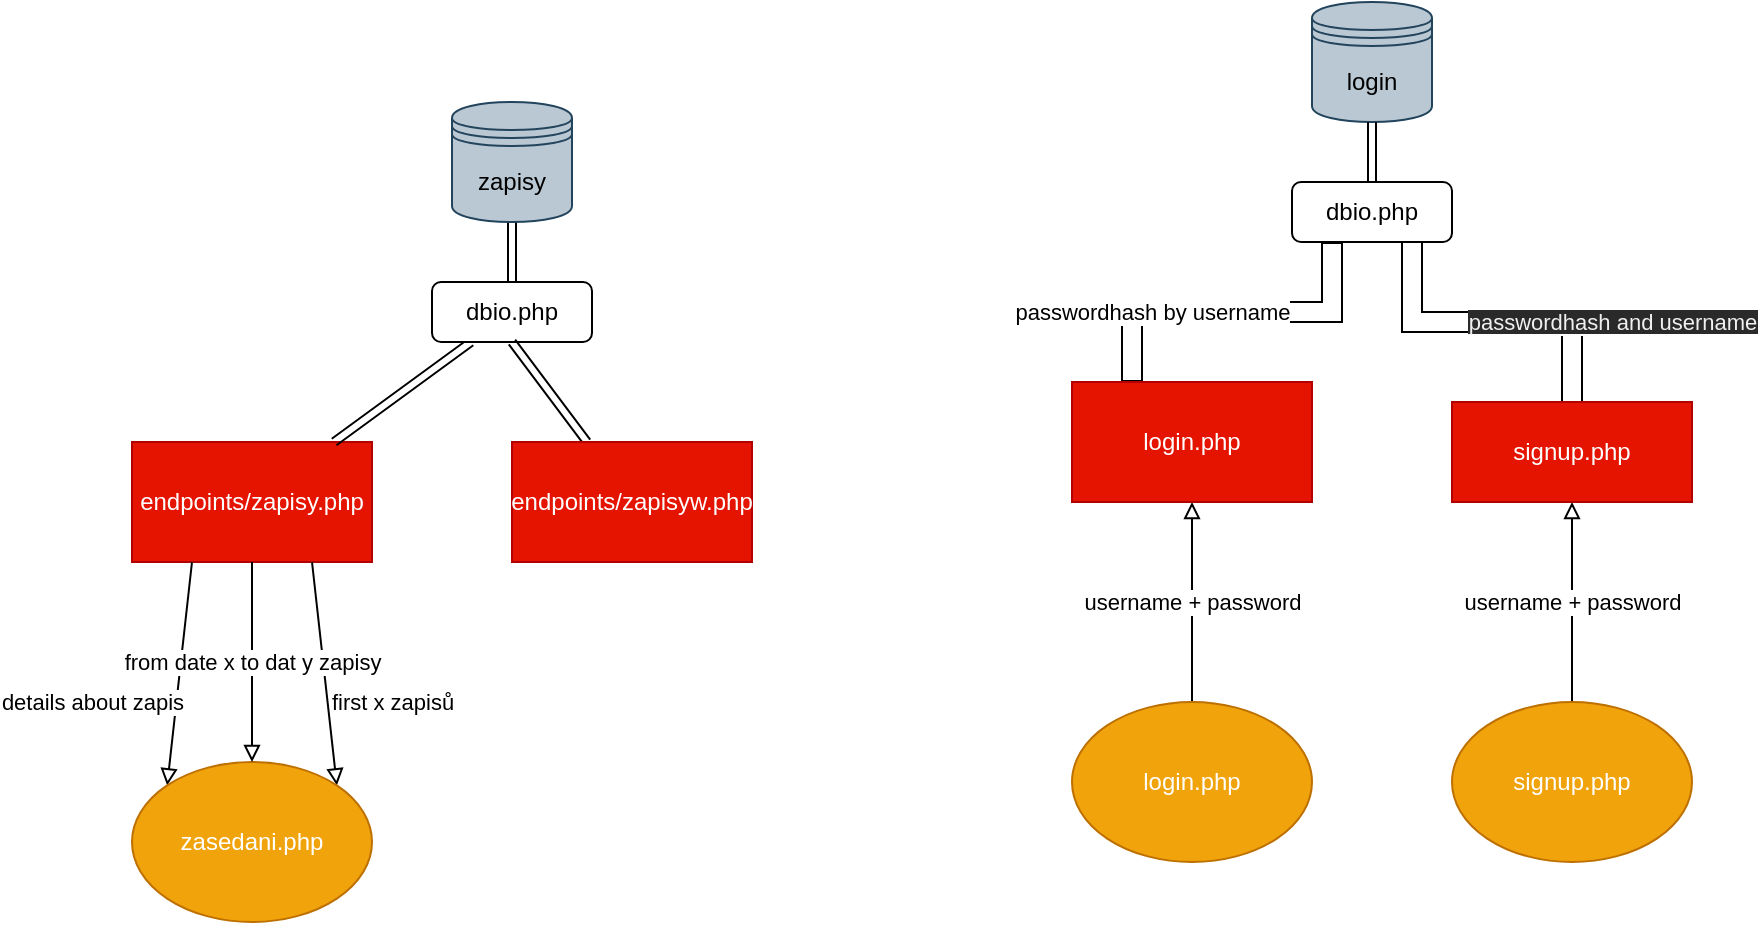 <mxfile version="13.6.5" pages="2">
    <diagram id="gCBsYq_XRGC8f06_6Um1" name="Done">
        <mxGraphModel dx="2107" dy="725" grid="1" gridSize="10" guides="1" tooltips="1" connect="1" arrows="1" fold="1" page="1" pageScale="1" pageWidth="850" pageHeight="1100" math="0" shadow="0">
            <root>
                <mxCell id="0"/>
                <mxCell id="1" parent="0"/>
                <mxCell id="20" value="" style="edgeStyle=none;rounded=0;orthogonalLoop=1;jettySize=auto;html=1;endArrow=block;endFill=0;shape=link;" parent="1" source="2" target="19" edge="1">
                    <mxGeometry relative="1" as="geometry"/>
                </mxCell>
                <mxCell id="2" value="zapisy" style="shape=datastore;whiteSpace=wrap;html=1;fillColor=#bac8d3;strokeColor=#23445d;labelBackgroundColor=none;fontStyle=0" parent="1" vertex="1">
                    <mxGeometry x="140" y="70" width="60" height="60" as="geometry"/>
                </mxCell>
                <mxCell id="3" value="endpoints/zapisy.php" style="whiteSpace=wrap;html=1;fontStyle=0;strokeColor=#B20000;fillColor=#e51400;fontColor=#ffffff;" parent="1" vertex="1">
                    <mxGeometry x="-20" y="240" width="120" height="60" as="geometry"/>
                </mxCell>
                <mxCell id="12" value="first x zapisů" style="edgeStyle=none;rounded=0;orthogonalLoop=1;jettySize=auto;html=1;exitX=0.75;exitY=1;exitDx=0;exitDy=0;entryX=1;entryY=0;entryDx=0;entryDy=0;endArrow=block;endFill=0;" parent="1" source="3" target="5" edge="1">
                    <mxGeometry x="0.317" y="32" relative="1" as="geometry">
                        <mxPoint as="offset"/>
                    </mxGeometry>
                </mxCell>
                <mxCell id="14" value="details about zapis" style="edgeStyle=none;rounded=0;orthogonalLoop=1;jettySize=auto;html=1;exitX=0.25;exitY=1;exitDx=0;exitDy=0;entryX=0;entryY=0;entryDx=0;entryDy=0;endArrow=block;endFill=0;" parent="1" source="3" target="5" edge="1">
                    <mxGeometry x="0.336" y="-42" relative="1" as="geometry">
                        <mxPoint as="offset"/>
                    </mxGeometry>
                </mxCell>
                <mxCell id="5" value="zasedani.php" style="ellipse;whiteSpace=wrap;html=1;fontColor=#ffffff;fontStyle=0;strokeColor=#BD7000;fillColor=#f0a30a;" parent="1" vertex="1">
                    <mxGeometry x="-20" y="400" width="120" height="80" as="geometry"/>
                </mxCell>
                <mxCell id="7" value="passwordhash by username" style="edgeStyle=orthogonalEdgeStyle;rounded=0;orthogonalLoop=1;jettySize=auto;html=1;shape=flexArrow;endArrow=none;endFill=0;exitX=0.25;exitY=1;exitDx=0;exitDy=0;entryX=0.25;entryY=0;entryDx=0;entryDy=0;" parent="1" source="22" target="10" edge="1">
                    <mxGeometry x="0.471" relative="1" as="geometry">
                        <mxPoint x="510" y="150" as="sourcePoint"/>
                        <Array as="points">
                            <mxPoint x="580" y="175"/>
                            <mxPoint x="480" y="175"/>
                        </Array>
                        <mxPoint as="offset"/>
                    </mxGeometry>
                </mxCell>
                <mxCell id="8" value="login" style="shape=datastore;whiteSpace=wrap;html=1;fillColor=#bac8d3;strokeColor=#23445d;labelBackgroundColor=none;fontStyle=0" parent="1" vertex="1">
                    <mxGeometry x="570" y="20" width="60" height="60" as="geometry"/>
                </mxCell>
                <mxCell id="9" value="username + password" style="edgeStyle=orthogonalEdgeStyle;rounded=0;orthogonalLoop=1;jettySize=auto;html=1;endArrow=block;endFill=0;endWidth=50;exitX=0.5;exitY=0;exitDx=0;exitDy=0;" parent="1" source="11" target="10" edge="1">
                    <mxGeometry relative="1" as="geometry"/>
                </mxCell>
                <mxCell id="10" value="login.php" style="whiteSpace=wrap;html=1;fontStyle=0;strokeColor=#B20000;fillColor=#e51400;fontColor=#ffffff;" parent="1" vertex="1">
                    <mxGeometry x="450" y="210" width="120" height="60" as="geometry"/>
                </mxCell>
                <mxCell id="11" value="login.php" style="ellipse;whiteSpace=wrap;html=1;fontColor=#ffffff;fontStyle=0;strokeColor=#BD7000;fillColor=#f0a30a;" parent="1" vertex="1">
                    <mxGeometry x="450" y="370" width="120" height="80" as="geometry"/>
                </mxCell>
                <mxCell id="13" value="from date x to dat y zapisy" style="edgeStyle=none;rounded=0;orthogonalLoop=1;jettySize=auto;html=1;endArrow=block;endFill=0;exitX=0.5;exitY=1;exitDx=0;exitDy=0;" parent="1" source="3" target="5" edge="1">
                    <mxGeometry relative="1" as="geometry"/>
                </mxCell>
                <mxCell id="21" value="" style="edgeStyle=none;rounded=0;orthogonalLoop=1;jettySize=auto;html=1;endArrow=block;endFill=0;shape=link;" parent="1" source="19" target="3" edge="1">
                    <mxGeometry relative="1" as="geometry"/>
                </mxCell>
                <mxCell id="19" value="dbio.php" style="rounded=1;whiteSpace=wrap;html=1;labelBackgroundColor=none;" parent="1" vertex="1">
                    <mxGeometry x="130" y="160" width="80" height="30" as="geometry"/>
                </mxCell>
                <mxCell id="23" style="edgeStyle=none;shape=link;rounded=0;orthogonalLoop=1;jettySize=auto;html=1;exitX=0.5;exitY=0;exitDx=0;exitDy=0;entryX=0.5;entryY=1;entryDx=0;entryDy=0;endArrow=block;endFill=0;" parent="1" source="22" target="8" edge="1">
                    <mxGeometry relative="1" as="geometry"/>
                </mxCell>
                <mxCell id="22" value="dbio.php" style="rounded=1;whiteSpace=wrap;html=1;labelBackgroundColor=none;" parent="1" vertex="1">
                    <mxGeometry x="560" y="110" width="80" height="30" as="geometry"/>
                </mxCell>
                <mxCell id="eRmU4PzDKnTMrLfUUxgi-31" style="edgeStyle=none;shape=link;rounded=0;orthogonalLoop=1;jettySize=auto;html=1;entryX=0.5;entryY=1;entryDx=0;entryDy=0;endArrow=block;endFill=0;" parent="1" source="eRmU4PzDKnTMrLfUUxgi-26" target="19" edge="1">
                    <mxGeometry relative="1" as="geometry"/>
                </mxCell>
                <mxCell id="eRmU4PzDKnTMrLfUUxgi-26" value="endpoints/zapisyw.php" style="whiteSpace=wrap;html=1;fontStyle=0;strokeColor=#B20000;fillColor=#e51400;fontColor=#ffffff;" parent="1" vertex="1">
                    <mxGeometry x="170" y="240" width="120" height="60" as="geometry"/>
                </mxCell>
                <mxCell id="eRmU4PzDKnTMrLfUUxgi-32" value="username + password" style="edgeStyle=orthogonalEdgeStyle;rounded=0;orthogonalLoop=1;jettySize=auto;html=1;endArrow=block;endFill=0;endWidth=50;exitX=0.5;exitY=0;exitDx=0;exitDy=0;" parent="1" source="eRmU4PzDKnTMrLfUUxgi-34" target="eRmU4PzDKnTMrLfUUxgi-33" edge="1">
                    <mxGeometry relative="1" as="geometry"/>
                </mxCell>
                <mxCell id="eRmU4PzDKnTMrLfUUxgi-35" value="&lt;span style=&quot;color: rgb(240 , 240 , 240) ; font-family: &amp;#34;helvetica&amp;#34; ; font-size: 11px ; font-style: normal ; font-weight: 400 ; letter-spacing: normal ; text-align: center ; text-indent: 0px ; text-transform: none ; word-spacing: 0px ; background-color: rgb(42 , 42 , 42) ; display: inline ; float: none&quot;&gt;passwordhash and username&lt;/span&gt;" style="edgeStyle=none;shape=link;rounded=0;orthogonalLoop=1;jettySize=auto;html=1;entryX=0.75;entryY=1;entryDx=0;entryDy=0;endArrow=none;endFill=0;strokeWidth=1;width=10;" parent="1" source="eRmU4PzDKnTMrLfUUxgi-33" target="22" edge="1">
                    <mxGeometry x="-0.5" y="-20" relative="1" as="geometry">
                        <Array as="points">
                            <mxPoint x="700" y="180"/>
                            <mxPoint x="620" y="180"/>
                        </Array>
                        <mxPoint x="20" y="20" as="offset"/>
                    </mxGeometry>
                </mxCell>
                <mxCell id="eRmU4PzDKnTMrLfUUxgi-33" value="signup.php" style="whiteSpace=wrap;html=1;fontStyle=0;strokeColor=#B20000;fillColor=#e51400;fontColor=#ffffff;" parent="1" vertex="1">
                    <mxGeometry x="640" y="220" width="120" height="50" as="geometry"/>
                </mxCell>
                <mxCell id="eRmU4PzDKnTMrLfUUxgi-34" value="signup.php" style="ellipse;whiteSpace=wrap;html=1;fontColor=#ffffff;fontStyle=0;strokeColor=#BD7000;fillColor=#f0a30a;" parent="1" vertex="1">
                    <mxGeometry x="640" y="370" width="120" height="80" as="geometry"/>
                </mxCell>
            </root>
        </mxGraphModel>
    </diagram>
    <diagram id="BFcMlPJTM3-elXpGvKZ7" name="Todo">
        <mxGraphModel dx="1604" dy="435" grid="1" gridSize="10" guides="1" tooltips="1" connect="1" arrows="1" fold="1" page="1" pageScale="1" pageWidth="850" pageHeight="1100" math="0" shadow="0">
            <root>
                <mxCell id="548_d5v-9mvYwWJYy3Z6-0"/>
                <mxCell id="548_d5v-9mvYwWJYy3Z6-1" parent="548_d5v-9mvYwWJYy3Z6-0"/>
                <mxCell id="Uri-4rihQNJyXTswdYJ5-0" value="" style="edgeStyle=none;rounded=0;orthogonalLoop=1;jettySize=auto;html=1;endArrow=block;endFill=0;shape=link;" parent="548_d5v-9mvYwWJYy3Z6-1" source="Uri-4rihQNJyXTswdYJ5-1" target="Uri-4rihQNJyXTswdYJ5-8" edge="1">
                    <mxGeometry relative="1" as="geometry"/>
                </mxCell>
                <mxCell id="mtu5KCItloR4Uzl4PEtM-4" style="edgeStyle=none;shape=link;rounded=0;orthogonalLoop=1;jettySize=auto;html=1;exitX=0.85;exitY=0.95;exitDx=0;exitDy=0;exitPerimeter=0;entryX=0;entryY=0;entryDx=0;entryDy=0;endArrow=block;endFill=0;strokeWidth=1;" parent="548_d5v-9mvYwWJYy3Z6-1" source="Uri-4rihQNJyXTswdYJ5-1" target="mtu5KCItloR4Uzl4PEtM-3" edge="1">
                    <mxGeometry relative="1" as="geometry"/>
                </mxCell>
                <mxCell id="Uri-4rihQNJyXTswdYJ5-1" value="clanky" style="shape=datastore;whiteSpace=wrap;html=1;fillColor=#bac8d3;strokeColor=#23445d;labelBackgroundColor=none;fontStyle=0" parent="548_d5v-9mvYwWJYy3Z6-1" vertex="1">
                    <mxGeometry x="140" y="70" width="60" height="60" as="geometry"/>
                </mxCell>
                <mxCell id="Uri-4rihQNJyXTswdYJ5-2" value="endpoints/clanky.php" style="whiteSpace=wrap;html=1;fontStyle=0;strokeColor=#B20000;fillColor=#e51400;fontColor=#ffffff;" parent="548_d5v-9mvYwWJYy3Z6-1" vertex="1">
                    <mxGeometry x="110" y="210" width="120" height="60" as="geometry"/>
                </mxCell>
                <mxCell id="Uri-4rihQNJyXTswdYJ5-3" value="first x clanku" style="edgeStyle=none;rounded=0;orthogonalLoop=1;jettySize=auto;html=1;exitX=0.75;exitY=1;exitDx=0;exitDy=0;entryX=1;entryY=0;entryDx=0;entryDy=0;endArrow=block;endFill=0;" parent="548_d5v-9mvYwWJYy3Z6-1" source="Uri-4rihQNJyXTswdYJ5-2" target="Uri-4rihQNJyXTswdYJ5-5" edge="1">
                    <mxGeometry x="0.317" y="32" relative="1" as="geometry">
                        <mxPoint as="offset"/>
                    </mxGeometry>
                </mxCell>
                <mxCell id="Uri-4rihQNJyXTswdYJ5-4" value="details about clanek" style="edgeStyle=none;rounded=0;orthogonalLoop=1;jettySize=auto;html=1;exitX=0.25;exitY=1;exitDx=0;exitDy=0;entryX=0;entryY=0;entryDx=0;entryDy=0;endArrow=block;endFill=0;" parent="548_d5v-9mvYwWJYy3Z6-1" source="Uri-4rihQNJyXTswdYJ5-2" target="Uri-4rihQNJyXTswdYJ5-5" edge="1">
                    <mxGeometry x="0.317" y="-32" relative="1" as="geometry">
                        <mxPoint as="offset"/>
                    </mxGeometry>
                </mxCell>
                <mxCell id="Uri-4rihQNJyXTswdYJ5-5" value="articles.php" style="ellipse;whiteSpace=wrap;html=1;fontColor=#ffffff;fontStyle=0;strokeColor=#BD7000;fillColor=#f0a30a;" parent="548_d5v-9mvYwWJYy3Z6-1" vertex="1">
                    <mxGeometry x="110" y="370" width="120" height="80" as="geometry"/>
                </mxCell>
                <mxCell id="Uri-4rihQNJyXTswdYJ5-6" value="from date x to dat y clanky" style="edgeStyle=none;rounded=0;orthogonalLoop=1;jettySize=auto;html=1;endArrow=block;endFill=0;exitX=0.5;exitY=1;exitDx=0;exitDy=0;" parent="548_d5v-9mvYwWJYy3Z6-1" source="Uri-4rihQNJyXTswdYJ5-2" target="Uri-4rihQNJyXTswdYJ5-5" edge="1">
                    <mxGeometry relative="1" as="geometry"/>
                </mxCell>
                <mxCell id="Uri-4rihQNJyXTswdYJ5-7" value="" style="edgeStyle=none;rounded=0;orthogonalLoop=1;jettySize=auto;html=1;endArrow=block;endFill=0;shape=link;" parent="548_d5v-9mvYwWJYy3Z6-1" source="Uri-4rihQNJyXTswdYJ5-8" target="Uri-4rihQNJyXTswdYJ5-2" edge="1">
                    <mxGeometry relative="1" as="geometry"/>
                </mxCell>
                <mxCell id="Uri-4rihQNJyXTswdYJ5-8" value="dbio.php" style="rounded=1;whiteSpace=wrap;html=1;labelBackgroundColor=none;" parent="548_d5v-9mvYwWJYy3Z6-1" vertex="1">
                    <mxGeometry x="130" y="160" width="80" height="30" as="geometry"/>
                </mxCell>
                <mxCell id="wK7CbBYcYomXnecR7JWW-0" value="zapisy" style="shape=datastore;whiteSpace=wrap;html=1;fillColor=#bac8d3;strokeColor=#23445d;labelBackgroundColor=none;fontStyle=0" parent="548_d5v-9mvYwWJYy3Z6-1" vertex="1">
                    <mxGeometry x="365" y="70" width="60" height="60" as="geometry"/>
                </mxCell>
                <mxCell id="mtu5KCItloR4Uzl4PEtM-0" value="login" style="shape=datastore;whiteSpace=wrap;html=1;fillColor=#bac8d3;strokeColor=#23445d;labelBackgroundColor=none;fontStyle=0" parent="548_d5v-9mvYwWJYy3Z6-1" vertex="1">
                    <mxGeometry x="500" y="70" width="60" height="60" as="geometry"/>
                </mxCell>
                <mxCell id="mtu5KCItloR4Uzl4PEtM-9" style="edgeStyle=none;shape=link;rounded=0;orthogonalLoop=1;jettySize=auto;html=1;exitX=0.75;exitY=0;exitDx=0;exitDy=0;entryX=0.75;entryY=1;entryDx=0;entryDy=0;endArrow=block;endFill=0;strokeWidth=1;" parent="548_d5v-9mvYwWJYy3Z6-1" source="mtu5KCItloR4Uzl4PEtM-1" target="mtu5KCItloR4Uzl4PEtM-3" edge="1">
                    <mxGeometry relative="1" as="geometry"/>
                </mxCell>
                <mxCell id="mtu5KCItloR4Uzl4PEtM-10" style="edgeStyle=none;shape=link;rounded=0;orthogonalLoop=1;jettySize=auto;html=1;exitX=0.25;exitY=0;exitDx=0;exitDy=0;entryX=0.25;entryY=1;entryDx=0;entryDy=0;endArrow=block;endFill=0;strokeWidth=1;" parent="548_d5v-9mvYwWJYy3Z6-1" source="mtu5KCItloR4Uzl4PEtM-1" target="mtu5KCItloR4Uzl4PEtM-3" edge="1">
                    <mxGeometry relative="1" as="geometry"/>
                </mxCell>
                <mxCell id="mtu5KCItloR4Uzl4PEtM-1" value="endpoints/search.php" style="whiteSpace=wrap;html=1;fontStyle=0;strokeColor=#B20000;fillColor=#e51400;fontColor=#ffffff;" parent="548_d5v-9mvYwWJYy3Z6-1" vertex="1">
                    <mxGeometry x="335" y="220" width="120" height="60" as="geometry"/>
                </mxCell>
                <mxCell id="mtu5KCItloR4Uzl4PEtM-2" value="" style="edgeStyle=none;rounded=0;orthogonalLoop=1;jettySize=auto;html=1;endArrow=block;endFill=0;shape=link;" parent="548_d5v-9mvYwWJYy3Z6-1" source="mtu5KCItloR4Uzl4PEtM-3" target="mtu5KCItloR4Uzl4PEtM-1" edge="1">
                    <mxGeometry relative="1" as="geometry"/>
                </mxCell>
                <mxCell id="mtu5KCItloR4Uzl4PEtM-5" style="edgeStyle=none;shape=link;rounded=0;orthogonalLoop=1;jettySize=auto;html=1;exitX=0.5;exitY=0;exitDx=0;exitDy=0;entryX=0.5;entryY=1;entryDx=0;entryDy=0;endArrow=block;endFill=0;strokeWidth=1;" parent="548_d5v-9mvYwWJYy3Z6-1" source="mtu5KCItloR4Uzl4PEtM-3" target="wK7CbBYcYomXnecR7JWW-0" edge="1">
                    <mxGeometry relative="1" as="geometry"/>
                </mxCell>
                <mxCell id="mtu5KCItloR4Uzl4PEtM-6" style="edgeStyle=none;shape=link;rounded=0;orthogonalLoop=1;jettySize=auto;html=1;exitX=1;exitY=0;exitDx=0;exitDy=0;entryX=0.5;entryY=1;entryDx=0;entryDy=0;endArrow=block;endFill=0;strokeWidth=1;" parent="548_d5v-9mvYwWJYy3Z6-1" source="mtu5KCItloR4Uzl4PEtM-3" target="mtu5KCItloR4Uzl4PEtM-0" edge="1">
                    <mxGeometry relative="1" as="geometry"/>
                </mxCell>
                <mxCell id="mtu5KCItloR4Uzl4PEtM-3" value="dbio.php" style="rounded=1;whiteSpace=wrap;html=1;labelBackgroundColor=none;" parent="548_d5v-9mvYwWJYy3Z6-1" vertex="1">
                    <mxGeometry x="355" y="170" width="80" height="30" as="geometry"/>
                </mxCell>
                <mxCell id="mtu5KCItloR4Uzl4PEtM-8" style="edgeStyle=none;rounded=0;orthogonalLoop=1;jettySize=auto;html=1;endArrow=classic;endFill=1;strokeWidth=1;" parent="548_d5v-9mvYwWJYy3Z6-1" source="mtu5KCItloR4Uzl4PEtM-1" target="mtu5KCItloR4Uzl4PEtM-7" edge="1">
                    <mxGeometry relative="1" as="geometry"/>
                </mxCell>
                <mxCell id="mtu5KCItloR4Uzl4PEtM-7" value="search.php" style="ellipse;whiteSpace=wrap;html=1;fontColor=#ffffff;fontStyle=0;strokeColor=#BD7000;fillColor=#f0a30a;" parent="548_d5v-9mvYwWJYy3Z6-1" vertex="1">
                    <mxGeometry x="335" y="370" width="120" height="80" as="geometry"/>
                </mxCell>
                <UserObject label="&lt;font style=&quot;font-size: 51px&quot;&gt;?&lt;/font&gt;" placeholders="1" name="Variable" id="mtu5KCItloR4Uzl4PEtM-12">
                    <mxCell style="text;html=1;strokeColor=none;fillColor=none;align=center;verticalAlign=middle;whiteSpace=wrap;overflow=hidden;labelBackgroundColor=none;" parent="548_d5v-9mvYwWJYy3Z6-1" vertex="1">
                        <mxGeometry x="400" y="100" width="170" height="100" as="geometry"/>
                    </mxCell>
                </UserObject>
                <mxCell id="677HY8mZyfZpmxLQyFWd-0" value="" style="edgeStyle=none;rounded=0;orthogonalLoop=1;jettySize=auto;html=1;endArrow=block;endFill=0;shape=link;exitX=0;exitY=0.5;exitDx=0;exitDy=0;width=13;" parent="548_d5v-9mvYwWJYy3Z6-1" source="Uri-4rihQNJyXTswdYJ5-1" target="677HY8mZyfZpmxLQyFWd-7" edge="1">
                    <mxGeometry relative="1" as="geometry">
                        <mxPoint x="10" y="120.0" as="sourcePoint"/>
                        <Array as="points">
                            <mxPoint x="-210" y="100"/>
                        </Array>
                    </mxGeometry>
                </mxCell>
                <mxCell id="677HY8mZyfZpmxLQyFWd-1" value="index.php" style="whiteSpace=wrap;html=1;fontStyle=0;strokeColor=#B20000;fillColor=#e51400;fontColor=#ffffff;" parent="548_d5v-9mvYwWJYy3Z6-1" vertex="1">
                    <mxGeometry x="-410" y="190" width="120" height="60" as="geometry"/>
                </mxCell>
                <mxCell id="677HY8mZyfZpmxLQyFWd-4" value="index" style="ellipse;whiteSpace=wrap;html=1;fontColor=#ffffff;fontStyle=0;strokeColor=#BD7000;fillColor=#f0a30a;" parent="548_d5v-9mvYwWJYy3Z6-1" vertex="1">
                    <mxGeometry x="-410" y="350" width="120" height="80" as="geometry"/>
                </mxCell>
                <mxCell id="677HY8mZyfZpmxLQyFWd-5" value="vybrane clanky" style="edgeStyle=none;rounded=0;orthogonalLoop=1;jettySize=auto;html=1;endArrow=block;endFill=0;exitX=0.5;exitY=1;exitDx=0;exitDy=0;" parent="548_d5v-9mvYwWJYy3Z6-1" source="677HY8mZyfZpmxLQyFWd-1" target="677HY8mZyfZpmxLQyFWd-4" edge="1">
                    <mxGeometry relative="1" as="geometry"/>
                </mxCell>
                <mxCell id="677HY8mZyfZpmxLQyFWd-6" value="" style="edgeStyle=none;rounded=0;orthogonalLoop=1;jettySize=auto;html=1;endArrow=block;endFill=0;shape=link;" parent="548_d5v-9mvYwWJYy3Z6-1" source="677HY8mZyfZpmxLQyFWd-7" target="677HY8mZyfZpmxLQyFWd-1" edge="1">
                    <mxGeometry relative="1" as="geometry"/>
                </mxCell>
                <mxCell id="677HY8mZyfZpmxLQyFWd-7" value="dbio.php" style="rounded=1;whiteSpace=wrap;html=1;labelBackgroundColor=none;" parent="548_d5v-9mvYwWJYy3Z6-1" vertex="1">
                    <mxGeometry x="-390" y="140" width="80" height="30" as="geometry"/>
                </mxCell>
                <mxCell id="ZIACFmiKK7IMHxEsNIik-13" style="shape=link;rounded=0;orthogonalLoop=1;jettySize=auto;html=1;entryX=0;entryY=0.5;entryDx=0;entryDy=0;exitX=1;exitY=0.5;exitDx=0;exitDy=0;" edge="1" parent="548_d5v-9mvYwWJYy3Z6-1" source="ZIACFmiKK7IMHxEsNIik-17" target="ZIACFmiKK7IMHxEsNIik-12">
                    <mxGeometry relative="1" as="geometry">
                        <Array as="points"/>
                    </mxGeometry>
                </mxCell>
                <mxCell id="ZIACFmiKK7IMHxEsNIik-19" style="edgeStyle=none;rounded=0;orthogonalLoop=1;jettySize=auto;html=1;exitX=1;exitY=0.5;exitDx=0;exitDy=0;entryX=0;entryY=0.5;entryDx=0;entryDy=0;shape=flexArrow;endWidth=6;endSize=6.2;" edge="1" parent="548_d5v-9mvYwWJYy3Z6-1" source="ZIACFmiKK7IMHxEsNIik-6" target="ZIACFmiKK7IMHxEsNIik-17">
                    <mxGeometry relative="1" as="geometry"/>
                </mxCell>
                <mxCell id="ZIACFmiKK7IMHxEsNIik-6" value="endpoints/clankyw.php" style="whiteSpace=wrap;html=1;fontStyle=0;strokeColor=#B20000;fillColor=#e51400;fontColor=#ffffff;" vertex="1" parent="548_d5v-9mvYwWJYy3Z6-1">
                    <mxGeometry x="-270" y="180" width="120" height="60" as="geometry"/>
                </mxCell>
                <mxCell id="ZIACFmiKK7IMHxEsNIik-18" style="rounded=0;orthogonalLoop=1;jettySize=auto;html=1;exitX=1;exitY=0;exitDx=0;exitDy=0;entryX=0;entryY=1;entryDx=0;entryDy=0;" edge="1" parent="548_d5v-9mvYwWJYy3Z6-1" source="ZIACFmiKK7IMHxEsNIik-7" target="ZIACFmiKK7IMHxEsNIik-17">
                    <mxGeometry relative="1" as="geometry"/>
                </mxCell>
                <mxCell id="ZIACFmiKK7IMHxEsNIik-7" value="admin/clanky.php" style="ellipse;whiteSpace=wrap;html=1;fontColor=#ffffff;fontStyle=0;strokeColor=#BD7000;fillColor=#f0a30a;" vertex="1" parent="548_d5v-9mvYwWJYy3Z6-1">
                    <mxGeometry x="-270" y="370" width="120" height="80" as="geometry"/>
                </mxCell>
                <mxCell id="ZIACFmiKK7IMHxEsNIik-8" value="&lt;br&gt;" style="edgeStyle=none;rounded=0;orthogonalLoop=1;jettySize=auto;html=1;endArrow=block;endFill=0;entryX=0.5;entryY=1;entryDx=0;entryDy=0;" edge="1" parent="548_d5v-9mvYwWJYy3Z6-1" source="ZIACFmiKK7IMHxEsNIik-7" target="ZIACFmiKK7IMHxEsNIik-6">
                    <mxGeometry relative="1" as="geometry"/>
                </mxCell>
                <mxCell id="ZIACFmiKK7IMHxEsNIik-9" value="" style="edgeStyle=none;rounded=0;orthogonalLoop=1;jettySize=auto;html=1;endArrow=block;endFill=0;shape=link;" edge="1" parent="548_d5v-9mvYwWJYy3Z6-1" source="ZIACFmiKK7IMHxEsNIik-10" target="ZIACFmiKK7IMHxEsNIik-6">
                    <mxGeometry relative="1" as="geometry"/>
                </mxCell>
                <mxCell id="ZIACFmiKK7IMHxEsNIik-11" style="edgeStyle=orthogonalEdgeStyle;rounded=0;orthogonalLoop=1;jettySize=auto;html=1;exitX=1;exitY=0.25;exitDx=0;exitDy=0;entryX=0.017;entryY=0.85;entryDx=0;entryDy=0;entryPerimeter=0;shape=link;" edge="1" parent="548_d5v-9mvYwWJYy3Z6-1" source="ZIACFmiKK7IMHxEsNIik-10" target="Uri-4rihQNJyXTswdYJ5-1">
                    <mxGeometry relative="1" as="geometry">
                        <Array as="points">
                            <mxPoint x="141" y="148"/>
                        </Array>
                    </mxGeometry>
                </mxCell>
                <mxCell id="ZIACFmiKK7IMHxEsNIik-10" value="dbio.php" style="rounded=1;whiteSpace=wrap;html=1;labelBackgroundColor=none;" vertex="1" parent="548_d5v-9mvYwWJYy3Z6-1">
                    <mxGeometry x="-250" y="140" width="80" height="30" as="geometry"/>
                </mxCell>
                <mxCell id="ZIACFmiKK7IMHxEsNIik-14" style="rounded=0;orthogonalLoop=1;jettySize=auto;html=1;exitX=0.25;exitY=1;exitDx=0;exitDy=0;entryX=0.008;entryY=0.338;entryDx=0;entryDy=0;entryPerimeter=0;edgeStyle=orthogonalEdgeStyle;" edge="1" parent="548_d5v-9mvYwWJYy3Z6-1" source="ZIACFmiKK7IMHxEsNIik-12" target="Uri-4rihQNJyXTswdYJ5-5">
                    <mxGeometry relative="1" as="geometry"/>
                </mxCell>
                <mxCell id="ZIACFmiKK7IMHxEsNIik-12" value="&lt;font color=&quot;#000000&quot;&gt;photos/&lt;/font&gt;" style="shape=ext;double=1;whiteSpace=wrap;html=1;aspect=fixed;gradientColor=#b3b3b3;fillColor=#f5f5f5;strokeColor=#666666;" vertex="1" parent="548_d5v-9mvYwWJYy3Z6-1">
                    <mxGeometry x="20" y="180" width="80" height="80" as="geometry"/>
                </mxCell>
                <mxCell id="ZIACFmiKK7IMHxEsNIik-17" value="endpoints/phto.php" style="rounded=0;whiteSpace=wrap;html=1;fillColor=#e51400;strokeColor=#B20000;fontColor=#ffffff;" vertex="1" parent="548_d5v-9mvYwWJYy3Z6-1">
                    <mxGeometry x="-120" y="190" width="110" height="60" as="geometry"/>
                </mxCell>
            </root>
        </mxGraphModel>
    </diagram>
</mxfile>